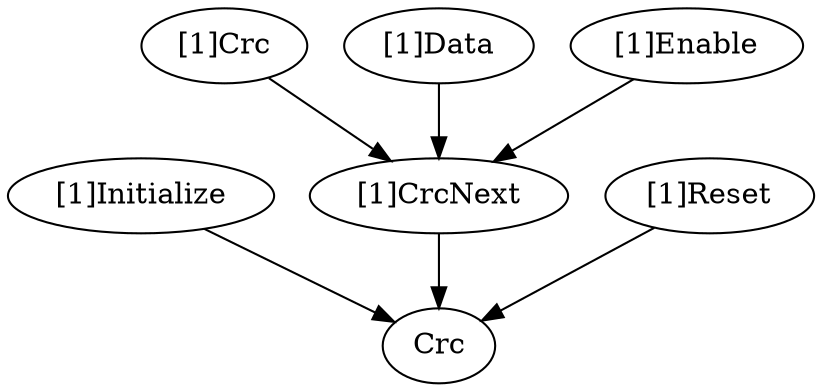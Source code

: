 strict digraph "" {
	"[1]Initialize"	 [complexity=1,
		importance=0.691151769501,
		rank=0.691151769501];
	Crc	 [complexity=0,
		importance=0.307044878638,
		rank=0.0];
	"[1]Initialize" -> Crc;
	"[1]Crc"	 [complexity=202,
		importance=51.7892848346,
		rank=0.256382598191];
	"[1]CrcNext"	 [complexity=2,
		importance=0.612883808999,
		rank=0.3064419045];
	"[1]Crc" -> "[1]CrcNext";
	"[1]Data"	 [complexity=194,
		importance=34.3985553162,
		rank=0.177312140805];
	"[1]Data" -> "[1]CrcNext";
	"[1]Enable"	 [complexity=194,
		importance=17.2378086642,
		rank=0.0888546838361];
	"[1]Enable" -> "[1]CrcNext";
	"[1]Reset"	 [complexity=1,
		importance=0.998196648139,
		rank=0.998196648139];
	"[1]Reset" -> Crc;
	"[1]CrcNext" -> Crc;
}
